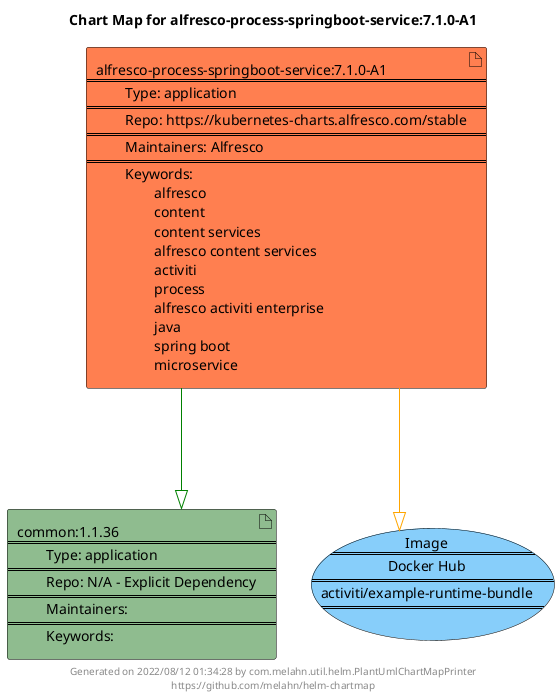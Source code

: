 @startuml
skinparam linetype ortho
skinparam backgroundColor white
skinparam usecaseBorderColor black
skinparam usecaseArrowColor LightSlateGray
skinparam artifactBorderColor black
skinparam artifactArrowColor LightSlateGray

title Chart Map for alfresco-process-springboot-service:7.1.0-A1

'There are 2 referenced Helm Charts
artifact "common:1.1.36\n====\n\tType: application\n====\n\tRepo: N/A - Explicit Dependency\n====\n\tMaintainers: \n====\n\tKeywords: " as common_1_1_36 #DarkSeaGreen
artifact "alfresco-process-springboot-service:7.1.0-A1\n====\n\tType: application\n====\n\tRepo: https://kubernetes-charts.alfresco.com/stable\n====\n\tMaintainers: Alfresco\n====\n\tKeywords: \n\t\talfresco\n\t\tcontent\n\t\tcontent services\n\t\talfresco content services\n\t\tactiviti\n\t\tprocess\n\t\talfresco activiti enterprise\n\t\tjava\n\t\tspring boot\n\t\tmicroservice" as alfresco_process_springboot_service_7_1_0_A1 #Coral

'There is one referenced Docker Image
usecase "Image\n====\nDocker Hub\n====\nactiviti/example-runtime-bundle\n====\n" as activiti_example_runtime_bundle_ #LightSkyBlue

'Chart Dependencies
alfresco_process_springboot_service_7_1_0_A1--[#green]-|>common_1_1_36
alfresco_process_springboot_service_7_1_0_A1--[#orange]-|>activiti_example_runtime_bundle_

center footer Generated on 2022/08/12 01:34:28 by com.melahn.util.helm.PlantUmlChartMapPrinter\nhttps://github.com/melahn/helm-chartmap
@enduml
